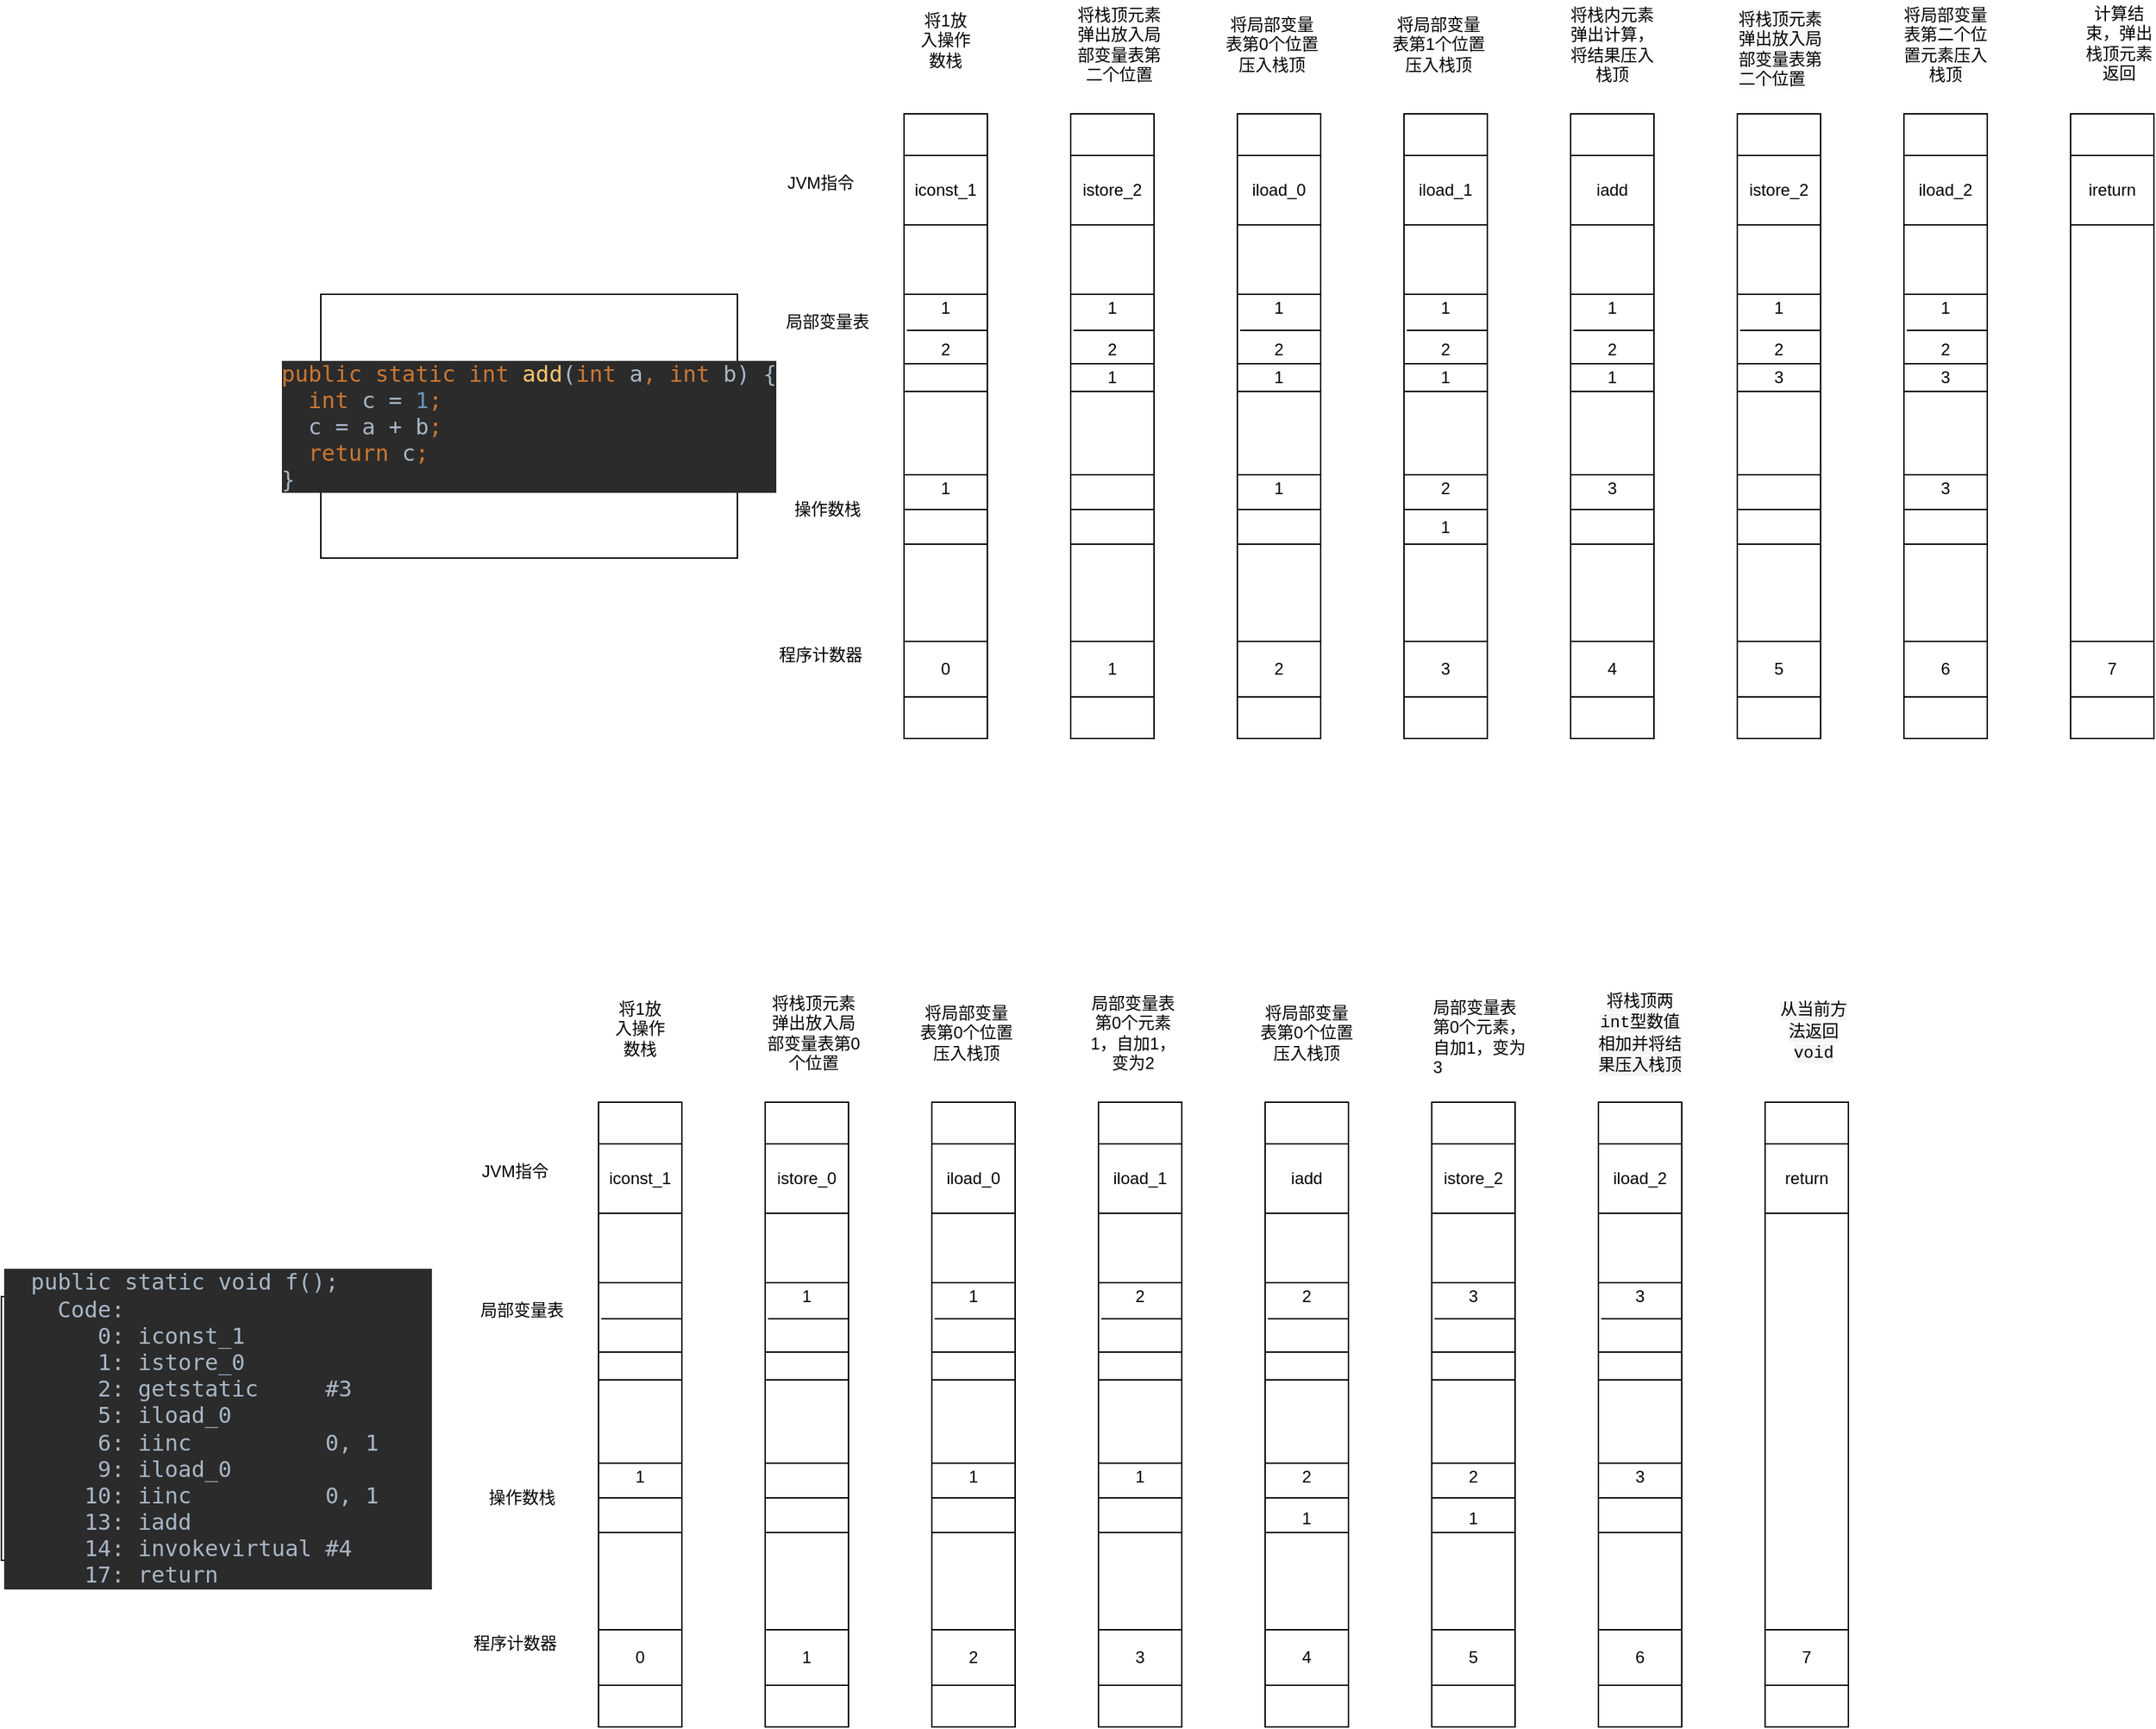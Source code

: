 <mxfile version="14.7.3" type="github">
  <diagram id="mXUCKLriqm6c5LfgHELx" name="Page-1">
    <mxGraphModel dx="2333" dy="1971" grid="1" gridSize="10" guides="1" tooltips="1" connect="1" arrows="1" fold="1" page="1" pageScale="1" pageWidth="827" pageHeight="1169" math="0" shadow="0">
      <root>
        <mxCell id="0" />
        <mxCell id="1" parent="0" />
        <mxCell id="AT-jJHjvUqjgdFzJRjXF-1" value="" style="rounded=0;whiteSpace=wrap;html=1;" parent="1" vertex="1">
          <mxGeometry x="200" y="60" width="60" height="450" as="geometry" />
        </mxCell>
        <mxCell id="AT-jJHjvUqjgdFzJRjXF-9" value="&lt;pre style=&quot;background-color: rgb(43 , 43 , 43) ; font-family: &amp;#34;jetbrains mono&amp;#34; , monospace ; font-size: 12pt&quot;&gt;&lt;span style=&quot;color: rgb(204 , 120 , 50)&quot;&gt;public static int &lt;/span&gt;&lt;span style=&quot;color: rgb(255 , 198 , 109)&quot;&gt;add&lt;/span&gt;&lt;font color=&quot;#a9b7c6&quot;&gt;(&lt;/font&gt;&lt;span style=&quot;color: rgb(204 , 120 , 50)&quot;&gt;int &lt;/span&gt;&lt;font color=&quot;#a9b7c6&quot;&gt;a&lt;/font&gt;&lt;span style=&quot;color: rgb(204 , 120 , 50)&quot;&gt;, int &lt;/span&gt;&lt;font color=&quot;#a9b7c6&quot;&gt;b) {&lt;br&gt;&lt;/font&gt;&lt;div style=&quot;text-align: left&quot;&gt;&lt;span style=&quot;color: rgb(204 , 120 , 50) ; font-size: 12pt ; white-space: normal&quot;&gt;&amp;nbsp; int &lt;/span&gt;&lt;span style=&quot;font-size: 12pt ; white-space: normal&quot;&gt;&lt;font color=&quot;#a9b7c6&quot;&gt;c = &lt;/font&gt;&lt;font color=&quot;#6897bb&quot;&gt;1&lt;/font&gt;&lt;/span&gt;&lt;span style=&quot;color: rgb(204 , 120 , 50) ; font-size: 12pt ; white-space: normal&quot;&gt;;&lt;/span&gt;&lt;/div&gt;&lt;span style=&quot;color: rgb(204 , 120 , 50)&quot;&gt;&lt;div style=&quot;text-align: left&quot;&gt;&lt;span style=&quot;font-size: 12pt ; white-space: normal&quot;&gt;&lt;/span&gt;&lt;span style=&quot;color: rgb(169 , 183 , 198) ; font-size: 12pt ; white-space: normal&quot;&gt;&amp;nbsp; c = a + b&lt;/span&gt;&lt;span style=&quot;font-size: 12pt ; white-space: normal&quot;&gt;;&lt;/span&gt;&lt;/div&gt;&lt;/span&gt;&lt;span style=&quot;color: rgb(204 , 120 , 50)&quot;&gt;&lt;div style=&quot;text-align: left&quot;&gt;&lt;span style=&quot;font-size: 12pt ; white-space: normal ; color: rgb(169 , 183 , 198)&quot;&gt;&lt;span style=&quot;color: #cc7832&quot;&gt;&amp;nbsp; return &lt;/span&gt;c&lt;/span&gt;&lt;font color=&quot;#cc7832&quot; style=&quot;font-size: 12pt ; white-space: normal&quot;&gt;;&lt;/font&gt;&lt;/div&gt;&lt;div style=&quot;text-align: left&quot;&gt;&lt;font color=&quot;#a9b7c6&quot; style=&quot;font-size: 12pt ; white-space: normal&quot;&gt;}&lt;/font&gt;&lt;/div&gt;&lt;/span&gt;&lt;/pre&gt;" style="rounded=0;whiteSpace=wrap;html=1;" parent="1" vertex="1">
          <mxGeometry x="-220" y="190" width="300" height="190" as="geometry" />
        </mxCell>
        <mxCell id="AT-jJHjvUqjgdFzJRjXF-10" value="JVM指令" style="text;html=1;strokeColor=none;fillColor=none;align=center;verticalAlign=middle;whiteSpace=wrap;rounded=0;" parent="1" vertex="1">
          <mxGeometry x="110" y="100" width="60" height="20" as="geometry" />
        </mxCell>
        <mxCell id="AT-jJHjvUqjgdFzJRjXF-11" value="局部变量表" style="text;html=1;strokeColor=none;fillColor=none;align=center;verticalAlign=middle;whiteSpace=wrap;rounded=0;" parent="1" vertex="1">
          <mxGeometry x="110" y="200" width="70" height="20" as="geometry" />
        </mxCell>
        <mxCell id="AT-jJHjvUqjgdFzJRjXF-12" value="操作数栈" style="text;html=1;strokeColor=none;fillColor=none;align=center;verticalAlign=middle;whiteSpace=wrap;rounded=0;" parent="1" vertex="1">
          <mxGeometry x="110" y="335" width="70" height="20" as="geometry" />
        </mxCell>
        <mxCell id="AT-jJHjvUqjgdFzJRjXF-13" value="程序计数器" style="text;html=1;strokeColor=none;fillColor=none;align=center;verticalAlign=middle;whiteSpace=wrap;rounded=0;" parent="1" vertex="1">
          <mxGeometry x="105" y="440" width="70" height="20" as="geometry" />
        </mxCell>
        <mxCell id="AT-jJHjvUqjgdFzJRjXF-15" value="iconst_1" style="rounded=0;whiteSpace=wrap;html=1;" parent="1" vertex="1">
          <mxGeometry x="200" y="90" width="60" height="50" as="geometry" />
        </mxCell>
        <mxCell id="AT-jJHjvUqjgdFzJRjXF-16" value="" style="rounded=0;whiteSpace=wrap;html=1;" parent="1" vertex="1">
          <mxGeometry x="200" y="320" width="60" height="50" as="geometry" />
        </mxCell>
        <mxCell id="AT-jJHjvUqjgdFzJRjXF-17" value="" style="endArrow=none;html=1;exitX=0;exitY=0.5;exitDx=0;exitDy=0;entryX=1;entryY=0.5;entryDx=0;entryDy=0;" parent="1" source="AT-jJHjvUqjgdFzJRjXF-16" target="AT-jJHjvUqjgdFzJRjXF-16" edge="1">
          <mxGeometry width="50" height="50" relative="1" as="geometry">
            <mxPoint x="-30" y="500" as="sourcePoint" />
            <mxPoint x="20" y="450" as="targetPoint" />
          </mxGeometry>
        </mxCell>
        <mxCell id="AT-jJHjvUqjgdFzJRjXF-18" value="0" style="rounded=0;whiteSpace=wrap;html=1;" parent="1" vertex="1">
          <mxGeometry x="200" y="440" width="60" height="40" as="geometry" />
        </mxCell>
        <mxCell id="AT-jJHjvUqjgdFzJRjXF-21" value="" style="rounded=0;whiteSpace=wrap;html=1;" parent="1" vertex="1">
          <mxGeometry x="200" y="190" width="60" height="70" as="geometry" />
        </mxCell>
        <mxCell id="AT-jJHjvUqjgdFzJRjXF-23" value="1" style="text;html=1;strokeColor=none;fillColor=none;align=center;verticalAlign=middle;whiteSpace=wrap;rounded=0;" parent="1" vertex="1">
          <mxGeometry x="210" y="320" width="40" height="20" as="geometry" />
        </mxCell>
        <mxCell id="3ay6UAlux8P0Uh6I4l5S-71" value="" style="endArrow=none;html=1;" parent="1" edge="1">
          <mxGeometry width="50" height="50" relative="1" as="geometry">
            <mxPoint x="260" y="216" as="sourcePoint" />
            <mxPoint x="202" y="216" as="targetPoint" />
          </mxGeometry>
        </mxCell>
        <mxCell id="3ay6UAlux8P0Uh6I4l5S-72" value="" style="endArrow=none;html=1;" parent="1" edge="1">
          <mxGeometry width="50" height="50" relative="1" as="geometry">
            <mxPoint x="260" y="240" as="sourcePoint" />
            <mxPoint x="200" y="240" as="targetPoint" />
          </mxGeometry>
        </mxCell>
        <mxCell id="3ay6UAlux8P0Uh6I4l5S-73" value="1" style="text;html=1;strokeColor=none;fillColor=none;align=center;verticalAlign=middle;whiteSpace=wrap;rounded=0;" parent="1" vertex="1">
          <mxGeometry x="210" y="190" width="40" height="20" as="geometry" />
        </mxCell>
        <mxCell id="3ay6UAlux8P0Uh6I4l5S-74" value="2" style="text;html=1;strokeColor=none;fillColor=none;align=center;verticalAlign=middle;whiteSpace=wrap;rounded=0;" parent="1" vertex="1">
          <mxGeometry x="210" y="220" width="40" height="20" as="geometry" />
        </mxCell>
        <mxCell id="3ay6UAlux8P0Uh6I4l5S-75" value="" style="rounded=0;whiteSpace=wrap;html=1;" parent="1" vertex="1">
          <mxGeometry x="320" y="60" width="60" height="450" as="geometry" />
        </mxCell>
        <mxCell id="3ay6UAlux8P0Uh6I4l5S-76" value="istore_2" style="rounded=0;whiteSpace=wrap;html=1;" parent="1" vertex="1">
          <mxGeometry x="320" y="90" width="60" height="50" as="geometry" />
        </mxCell>
        <mxCell id="3ay6UAlux8P0Uh6I4l5S-77" value="" style="rounded=0;whiteSpace=wrap;html=1;" parent="1" vertex="1">
          <mxGeometry x="320" y="320" width="60" height="50" as="geometry" />
        </mxCell>
        <mxCell id="3ay6UAlux8P0Uh6I4l5S-78" value="" style="endArrow=none;html=1;exitX=0;exitY=0.5;exitDx=0;exitDy=0;entryX=1;entryY=0.5;entryDx=0;entryDy=0;" parent="1" source="3ay6UAlux8P0Uh6I4l5S-77" target="3ay6UAlux8P0Uh6I4l5S-77" edge="1">
          <mxGeometry width="50" height="50" relative="1" as="geometry">
            <mxPoint x="90" y="500" as="sourcePoint" />
            <mxPoint x="140" y="450" as="targetPoint" />
          </mxGeometry>
        </mxCell>
        <mxCell id="3ay6UAlux8P0Uh6I4l5S-79" value="1" style="rounded=0;whiteSpace=wrap;html=1;" parent="1" vertex="1">
          <mxGeometry x="320" y="440" width="60" height="40" as="geometry" />
        </mxCell>
        <mxCell id="3ay6UAlux8P0Uh6I4l5S-80" value="" style="rounded=0;whiteSpace=wrap;html=1;" parent="1" vertex="1">
          <mxGeometry x="320" y="190" width="60" height="70" as="geometry" />
        </mxCell>
        <mxCell id="3ay6UAlux8P0Uh6I4l5S-82" value="" style="endArrow=none;html=1;" parent="1" edge="1">
          <mxGeometry width="50" height="50" relative="1" as="geometry">
            <mxPoint x="380" y="216" as="sourcePoint" />
            <mxPoint x="322" y="216" as="targetPoint" />
          </mxGeometry>
        </mxCell>
        <mxCell id="3ay6UAlux8P0Uh6I4l5S-83" value="" style="endArrow=none;html=1;" parent="1" edge="1">
          <mxGeometry width="50" height="50" relative="1" as="geometry">
            <mxPoint x="380" y="240" as="sourcePoint" />
            <mxPoint x="320" y="240" as="targetPoint" />
          </mxGeometry>
        </mxCell>
        <mxCell id="3ay6UAlux8P0Uh6I4l5S-84" value="1" style="text;html=1;strokeColor=none;fillColor=none;align=center;verticalAlign=middle;whiteSpace=wrap;rounded=0;" parent="1" vertex="1">
          <mxGeometry x="330" y="190" width="40" height="20" as="geometry" />
        </mxCell>
        <mxCell id="3ay6UAlux8P0Uh6I4l5S-85" value="2" style="text;html=1;strokeColor=none;fillColor=none;align=center;verticalAlign=middle;whiteSpace=wrap;rounded=0;" parent="1" vertex="1">
          <mxGeometry x="330" y="220" width="40" height="20" as="geometry" />
        </mxCell>
        <mxCell id="3ay6UAlux8P0Uh6I4l5S-86" value="" style="rounded=0;whiteSpace=wrap;html=1;" parent="1" vertex="1">
          <mxGeometry x="440" y="60" width="60" height="450" as="geometry" />
        </mxCell>
        <mxCell id="3ay6UAlux8P0Uh6I4l5S-87" value="iload_0" style="rounded=0;whiteSpace=wrap;html=1;" parent="1" vertex="1">
          <mxGeometry x="440" y="90" width="60" height="50" as="geometry" />
        </mxCell>
        <mxCell id="3ay6UAlux8P0Uh6I4l5S-88" value="" style="rounded=0;whiteSpace=wrap;html=1;" parent="1" vertex="1">
          <mxGeometry x="440" y="320" width="60" height="50" as="geometry" />
        </mxCell>
        <mxCell id="3ay6UAlux8P0Uh6I4l5S-89" value="" style="endArrow=none;html=1;exitX=0;exitY=0.5;exitDx=0;exitDy=0;entryX=1;entryY=0.5;entryDx=0;entryDy=0;" parent="1" source="3ay6UAlux8P0Uh6I4l5S-88" target="3ay6UAlux8P0Uh6I4l5S-88" edge="1">
          <mxGeometry width="50" height="50" relative="1" as="geometry">
            <mxPoint x="210" y="500" as="sourcePoint" />
            <mxPoint x="260" y="450" as="targetPoint" />
          </mxGeometry>
        </mxCell>
        <mxCell id="3ay6UAlux8P0Uh6I4l5S-90" value="2" style="rounded=0;whiteSpace=wrap;html=1;" parent="1" vertex="1">
          <mxGeometry x="440" y="440" width="60" height="40" as="geometry" />
        </mxCell>
        <mxCell id="3ay6UAlux8P0Uh6I4l5S-91" value="" style="rounded=0;whiteSpace=wrap;html=1;" parent="1" vertex="1">
          <mxGeometry x="440" y="190" width="60" height="70" as="geometry" />
        </mxCell>
        <mxCell id="3ay6UAlux8P0Uh6I4l5S-92" value="1" style="text;html=1;strokeColor=none;fillColor=none;align=center;verticalAlign=middle;whiteSpace=wrap;rounded=0;" parent="1" vertex="1">
          <mxGeometry x="450" y="320" width="40" height="20" as="geometry" />
        </mxCell>
        <mxCell id="3ay6UAlux8P0Uh6I4l5S-93" value="" style="endArrow=none;html=1;" parent="1" edge="1">
          <mxGeometry width="50" height="50" relative="1" as="geometry">
            <mxPoint x="500" y="216" as="sourcePoint" />
            <mxPoint x="442" y="216" as="targetPoint" />
          </mxGeometry>
        </mxCell>
        <mxCell id="3ay6UAlux8P0Uh6I4l5S-94" value="" style="endArrow=none;html=1;" parent="1" edge="1">
          <mxGeometry width="50" height="50" relative="1" as="geometry">
            <mxPoint x="500" y="240" as="sourcePoint" />
            <mxPoint x="440" y="240" as="targetPoint" />
          </mxGeometry>
        </mxCell>
        <mxCell id="3ay6UAlux8P0Uh6I4l5S-96" value="2" style="text;html=1;strokeColor=none;fillColor=none;align=center;verticalAlign=middle;whiteSpace=wrap;rounded=0;" parent="1" vertex="1">
          <mxGeometry x="450" y="220" width="40" height="20" as="geometry" />
        </mxCell>
        <mxCell id="3ay6UAlux8P0Uh6I4l5S-97" value="" style="rounded=0;whiteSpace=wrap;html=1;" parent="1" vertex="1">
          <mxGeometry x="560" y="60" width="60" height="450" as="geometry" />
        </mxCell>
        <mxCell id="3ay6UAlux8P0Uh6I4l5S-98" value="iload_1" style="rounded=0;whiteSpace=wrap;html=1;" parent="1" vertex="1">
          <mxGeometry x="560" y="90" width="60" height="50" as="geometry" />
        </mxCell>
        <mxCell id="3ay6UAlux8P0Uh6I4l5S-99" value="" style="rounded=0;whiteSpace=wrap;html=1;" parent="1" vertex="1">
          <mxGeometry x="560" y="320" width="60" height="50" as="geometry" />
        </mxCell>
        <mxCell id="3ay6UAlux8P0Uh6I4l5S-100" value="" style="endArrow=none;html=1;exitX=0;exitY=0.5;exitDx=0;exitDy=0;entryX=1;entryY=0.5;entryDx=0;entryDy=0;" parent="1" source="3ay6UAlux8P0Uh6I4l5S-99" target="3ay6UAlux8P0Uh6I4l5S-99" edge="1">
          <mxGeometry width="50" height="50" relative="1" as="geometry">
            <mxPoint x="330" y="500" as="sourcePoint" />
            <mxPoint x="380" y="450" as="targetPoint" />
          </mxGeometry>
        </mxCell>
        <mxCell id="3ay6UAlux8P0Uh6I4l5S-101" value="3" style="rounded=0;whiteSpace=wrap;html=1;" parent="1" vertex="1">
          <mxGeometry x="560" y="440" width="60" height="40" as="geometry" />
        </mxCell>
        <mxCell id="3ay6UAlux8P0Uh6I4l5S-102" value="" style="rounded=0;whiteSpace=wrap;html=1;" parent="1" vertex="1">
          <mxGeometry x="560" y="190" width="60" height="70" as="geometry" />
        </mxCell>
        <mxCell id="3ay6UAlux8P0Uh6I4l5S-103" value="2" style="text;html=1;strokeColor=none;fillColor=none;align=center;verticalAlign=middle;whiteSpace=wrap;rounded=0;" parent="1" vertex="1">
          <mxGeometry x="570" y="320" width="40" height="20" as="geometry" />
        </mxCell>
        <mxCell id="3ay6UAlux8P0Uh6I4l5S-104" value="" style="endArrow=none;html=1;" parent="1" edge="1">
          <mxGeometry width="50" height="50" relative="1" as="geometry">
            <mxPoint x="620" y="216" as="sourcePoint" />
            <mxPoint x="562" y="216" as="targetPoint" />
          </mxGeometry>
        </mxCell>
        <mxCell id="3ay6UAlux8P0Uh6I4l5S-105" value="" style="endArrow=none;html=1;" parent="1" edge="1">
          <mxGeometry width="50" height="50" relative="1" as="geometry">
            <mxPoint x="620" y="240" as="sourcePoint" />
            <mxPoint x="560" y="240" as="targetPoint" />
          </mxGeometry>
        </mxCell>
        <mxCell id="3ay6UAlux8P0Uh6I4l5S-106" value="1" style="text;html=1;strokeColor=none;fillColor=none;align=center;verticalAlign=middle;whiteSpace=wrap;rounded=0;" parent="1" vertex="1">
          <mxGeometry x="570" y="190" width="40" height="20" as="geometry" />
        </mxCell>
        <mxCell id="3ay6UAlux8P0Uh6I4l5S-107" value="2" style="text;html=1;strokeColor=none;fillColor=none;align=center;verticalAlign=middle;whiteSpace=wrap;rounded=0;" parent="1" vertex="1">
          <mxGeometry x="570" y="220" width="40" height="20" as="geometry" />
        </mxCell>
        <mxCell id="3ay6UAlux8P0Uh6I4l5S-108" value="" style="rounded=0;whiteSpace=wrap;html=1;" parent="1" vertex="1">
          <mxGeometry x="680" y="60" width="60" height="450" as="geometry" />
        </mxCell>
        <mxCell id="3ay6UAlux8P0Uh6I4l5S-109" value="iadd" style="rounded=0;whiteSpace=wrap;html=1;" parent="1" vertex="1">
          <mxGeometry x="680" y="90" width="60" height="50" as="geometry" />
        </mxCell>
        <mxCell id="3ay6UAlux8P0Uh6I4l5S-110" value="" style="rounded=0;whiteSpace=wrap;html=1;" parent="1" vertex="1">
          <mxGeometry x="680" y="320" width="60" height="50" as="geometry" />
        </mxCell>
        <mxCell id="3ay6UAlux8P0Uh6I4l5S-111" value="" style="endArrow=none;html=1;exitX=0;exitY=0.5;exitDx=0;exitDy=0;entryX=1;entryY=0.5;entryDx=0;entryDy=0;" parent="1" source="3ay6UAlux8P0Uh6I4l5S-110" target="3ay6UAlux8P0Uh6I4l5S-110" edge="1">
          <mxGeometry width="50" height="50" relative="1" as="geometry">
            <mxPoint x="450" y="500" as="sourcePoint" />
            <mxPoint x="500" y="450" as="targetPoint" />
          </mxGeometry>
        </mxCell>
        <mxCell id="3ay6UAlux8P0Uh6I4l5S-112" value="4" style="rounded=0;whiteSpace=wrap;html=1;" parent="1" vertex="1">
          <mxGeometry x="680" y="440" width="60" height="40" as="geometry" />
        </mxCell>
        <mxCell id="3ay6UAlux8P0Uh6I4l5S-113" value="" style="rounded=0;whiteSpace=wrap;html=1;" parent="1" vertex="1">
          <mxGeometry x="680" y="190" width="60" height="70" as="geometry" />
        </mxCell>
        <mxCell id="3ay6UAlux8P0Uh6I4l5S-114" value="3" style="text;html=1;strokeColor=none;fillColor=none;align=center;verticalAlign=middle;whiteSpace=wrap;rounded=0;" parent="1" vertex="1">
          <mxGeometry x="690" y="320" width="40" height="20" as="geometry" />
        </mxCell>
        <mxCell id="3ay6UAlux8P0Uh6I4l5S-115" value="" style="endArrow=none;html=1;" parent="1" edge="1">
          <mxGeometry width="50" height="50" relative="1" as="geometry">
            <mxPoint x="740" y="216" as="sourcePoint" />
            <mxPoint x="682" y="216" as="targetPoint" />
          </mxGeometry>
        </mxCell>
        <mxCell id="3ay6UAlux8P0Uh6I4l5S-116" value="" style="endArrow=none;html=1;" parent="1" edge="1">
          <mxGeometry width="50" height="50" relative="1" as="geometry">
            <mxPoint x="740" y="240" as="sourcePoint" />
            <mxPoint x="680" y="240" as="targetPoint" />
          </mxGeometry>
        </mxCell>
        <mxCell id="3ay6UAlux8P0Uh6I4l5S-117" value="1" style="text;html=1;strokeColor=none;fillColor=none;align=center;verticalAlign=middle;whiteSpace=wrap;rounded=0;" parent="1" vertex="1">
          <mxGeometry x="690" y="190" width="40" height="20" as="geometry" />
        </mxCell>
        <mxCell id="3ay6UAlux8P0Uh6I4l5S-118" value="2" style="text;html=1;strokeColor=none;fillColor=none;align=center;verticalAlign=middle;whiteSpace=wrap;rounded=0;" parent="1" vertex="1">
          <mxGeometry x="690" y="220" width="40" height="20" as="geometry" />
        </mxCell>
        <mxCell id="3ay6UAlux8P0Uh6I4l5S-119" value="" style="rounded=0;whiteSpace=wrap;html=1;" parent="1" vertex="1">
          <mxGeometry x="800" y="60" width="60" height="450" as="geometry" />
        </mxCell>
        <mxCell id="3ay6UAlux8P0Uh6I4l5S-120" value="istore_2" style="rounded=0;whiteSpace=wrap;html=1;" parent="1" vertex="1">
          <mxGeometry x="800" y="90" width="60" height="50" as="geometry" />
        </mxCell>
        <mxCell id="3ay6UAlux8P0Uh6I4l5S-121" value="" style="rounded=0;whiteSpace=wrap;html=1;" parent="1" vertex="1">
          <mxGeometry x="800" y="320" width="60" height="50" as="geometry" />
        </mxCell>
        <mxCell id="3ay6UAlux8P0Uh6I4l5S-122" value="" style="endArrow=none;html=1;exitX=0;exitY=0.5;exitDx=0;exitDy=0;entryX=1;entryY=0.5;entryDx=0;entryDy=0;" parent="1" source="3ay6UAlux8P0Uh6I4l5S-121" target="3ay6UAlux8P0Uh6I4l5S-121" edge="1">
          <mxGeometry width="50" height="50" relative="1" as="geometry">
            <mxPoint x="570" y="500" as="sourcePoint" />
            <mxPoint x="620" y="450" as="targetPoint" />
          </mxGeometry>
        </mxCell>
        <mxCell id="3ay6UAlux8P0Uh6I4l5S-123" value="5" style="rounded=0;whiteSpace=wrap;html=1;" parent="1" vertex="1">
          <mxGeometry x="800" y="440" width="60" height="40" as="geometry" />
        </mxCell>
        <mxCell id="3ay6UAlux8P0Uh6I4l5S-124" value="" style="rounded=0;whiteSpace=wrap;html=1;" parent="1" vertex="1">
          <mxGeometry x="800" y="190" width="60" height="70" as="geometry" />
        </mxCell>
        <mxCell id="3ay6UAlux8P0Uh6I4l5S-125" value="3" style="text;html=1;strokeColor=none;fillColor=none;align=center;verticalAlign=middle;whiteSpace=wrap;rounded=0;" parent="1" vertex="1">
          <mxGeometry x="810" y="240" width="40" height="20" as="geometry" />
        </mxCell>
        <mxCell id="3ay6UAlux8P0Uh6I4l5S-126" value="" style="endArrow=none;html=1;" parent="1" edge="1">
          <mxGeometry width="50" height="50" relative="1" as="geometry">
            <mxPoint x="860" y="216" as="sourcePoint" />
            <mxPoint x="802" y="216" as="targetPoint" />
          </mxGeometry>
        </mxCell>
        <mxCell id="3ay6UAlux8P0Uh6I4l5S-127" value="" style="endArrow=none;html=1;" parent="1" edge="1">
          <mxGeometry width="50" height="50" relative="1" as="geometry">
            <mxPoint x="860" y="240" as="sourcePoint" />
            <mxPoint x="800" y="240" as="targetPoint" />
          </mxGeometry>
        </mxCell>
        <mxCell id="3ay6UAlux8P0Uh6I4l5S-128" value="1" style="text;html=1;strokeColor=none;fillColor=none;align=center;verticalAlign=middle;whiteSpace=wrap;rounded=0;" parent="1" vertex="1">
          <mxGeometry x="810" y="190" width="40" height="20" as="geometry" />
        </mxCell>
        <mxCell id="3ay6UAlux8P0Uh6I4l5S-129" value="2" style="text;html=1;strokeColor=none;fillColor=none;align=center;verticalAlign=middle;whiteSpace=wrap;rounded=0;" parent="1" vertex="1">
          <mxGeometry x="810" y="220" width="40" height="20" as="geometry" />
        </mxCell>
        <mxCell id="3ay6UAlux8P0Uh6I4l5S-130" value="" style="rounded=0;whiteSpace=wrap;html=1;" parent="1" vertex="1">
          <mxGeometry x="920" y="60" width="60" height="450" as="geometry" />
        </mxCell>
        <mxCell id="3ay6UAlux8P0Uh6I4l5S-131" value="iload_2" style="rounded=0;whiteSpace=wrap;html=1;" parent="1" vertex="1">
          <mxGeometry x="920" y="90" width="60" height="50" as="geometry" />
        </mxCell>
        <mxCell id="3ay6UAlux8P0Uh6I4l5S-132" value="" style="rounded=0;whiteSpace=wrap;html=1;" parent="1" vertex="1">
          <mxGeometry x="920" y="320" width="60" height="50" as="geometry" />
        </mxCell>
        <mxCell id="3ay6UAlux8P0Uh6I4l5S-133" value="" style="endArrow=none;html=1;exitX=0;exitY=0.5;exitDx=0;exitDy=0;entryX=1;entryY=0.5;entryDx=0;entryDy=0;" parent="1" source="3ay6UAlux8P0Uh6I4l5S-132" target="3ay6UAlux8P0Uh6I4l5S-132" edge="1">
          <mxGeometry width="50" height="50" relative="1" as="geometry">
            <mxPoint x="690" y="500" as="sourcePoint" />
            <mxPoint x="740" y="450" as="targetPoint" />
          </mxGeometry>
        </mxCell>
        <mxCell id="3ay6UAlux8P0Uh6I4l5S-134" value="6" style="rounded=0;whiteSpace=wrap;html=1;" parent="1" vertex="1">
          <mxGeometry x="920" y="440" width="60" height="40" as="geometry" />
        </mxCell>
        <mxCell id="3ay6UAlux8P0Uh6I4l5S-135" value="" style="rounded=0;whiteSpace=wrap;html=1;" parent="1" vertex="1">
          <mxGeometry x="920" y="190" width="60" height="70" as="geometry" />
        </mxCell>
        <mxCell id="3ay6UAlux8P0Uh6I4l5S-136" value="3" style="text;html=1;strokeColor=none;fillColor=none;align=center;verticalAlign=middle;whiteSpace=wrap;rounded=0;" parent="1" vertex="1">
          <mxGeometry x="930" y="320" width="40" height="20" as="geometry" />
        </mxCell>
        <mxCell id="3ay6UAlux8P0Uh6I4l5S-137" value="" style="endArrow=none;html=1;" parent="1" edge="1">
          <mxGeometry width="50" height="50" relative="1" as="geometry">
            <mxPoint x="980" y="216" as="sourcePoint" />
            <mxPoint x="922" y="216" as="targetPoint" />
          </mxGeometry>
        </mxCell>
        <mxCell id="3ay6UAlux8P0Uh6I4l5S-138" value="" style="endArrow=none;html=1;" parent="1" edge="1">
          <mxGeometry width="50" height="50" relative="1" as="geometry">
            <mxPoint x="980" y="240" as="sourcePoint" />
            <mxPoint x="920" y="240" as="targetPoint" />
          </mxGeometry>
        </mxCell>
        <mxCell id="3ay6UAlux8P0Uh6I4l5S-139" value="1" style="text;html=1;strokeColor=none;fillColor=none;align=center;verticalAlign=middle;whiteSpace=wrap;rounded=0;" parent="1" vertex="1">
          <mxGeometry x="930" y="190" width="40" height="20" as="geometry" />
        </mxCell>
        <mxCell id="3ay6UAlux8P0Uh6I4l5S-140" value="2" style="text;html=1;strokeColor=none;fillColor=none;align=center;verticalAlign=middle;whiteSpace=wrap;rounded=0;" parent="1" vertex="1">
          <mxGeometry x="930" y="220" width="40" height="20" as="geometry" />
        </mxCell>
        <mxCell id="3ay6UAlux8P0Uh6I4l5S-141" value="" style="rounded=0;whiteSpace=wrap;html=1;" parent="1" vertex="1">
          <mxGeometry x="1040" y="60" width="60" height="450" as="geometry" />
        </mxCell>
        <mxCell id="3ay6UAlux8P0Uh6I4l5S-142" value="ireturn" style="rounded=0;whiteSpace=wrap;html=1;" parent="1" vertex="1">
          <mxGeometry x="1040" y="90" width="60" height="50" as="geometry" />
        </mxCell>
        <mxCell id="3ay6UAlux8P0Uh6I4l5S-145" value="7" style="rounded=0;whiteSpace=wrap;html=1;" parent="1" vertex="1">
          <mxGeometry x="1040" y="440" width="60" height="40" as="geometry" />
        </mxCell>
        <mxCell id="3ay6UAlux8P0Uh6I4l5S-152" value="1" style="text;html=1;strokeColor=none;fillColor=none;align=center;verticalAlign=middle;whiteSpace=wrap;rounded=0;" parent="1" vertex="1">
          <mxGeometry x="330" y="240" width="40" height="20" as="geometry" />
        </mxCell>
        <mxCell id="3ay6UAlux8P0Uh6I4l5S-153" value="1" style="text;html=1;strokeColor=none;fillColor=none;align=center;verticalAlign=middle;whiteSpace=wrap;rounded=0;" parent="1" vertex="1">
          <mxGeometry x="450" y="240" width="40" height="20" as="geometry" />
        </mxCell>
        <mxCell id="3ay6UAlux8P0Uh6I4l5S-154" value="1" style="text;html=1;strokeColor=none;fillColor=none;align=center;verticalAlign=middle;whiteSpace=wrap;rounded=0;" parent="1" vertex="1">
          <mxGeometry x="450" y="190" width="40" height="20" as="geometry" />
        </mxCell>
        <mxCell id="3ay6UAlux8P0Uh6I4l5S-155" value="1" style="text;html=1;strokeColor=none;fillColor=none;align=center;verticalAlign=middle;whiteSpace=wrap;rounded=0;" parent="1" vertex="1">
          <mxGeometry x="570" y="348" width="40" height="20" as="geometry" />
        </mxCell>
        <mxCell id="3ay6UAlux8P0Uh6I4l5S-156" value="1" style="text;html=1;strokeColor=none;fillColor=none;align=center;verticalAlign=middle;whiteSpace=wrap;rounded=0;" parent="1" vertex="1">
          <mxGeometry x="570" y="240" width="40" height="20" as="geometry" />
        </mxCell>
        <mxCell id="3ay6UAlux8P0Uh6I4l5S-157" value="1" style="text;html=1;strokeColor=none;fillColor=none;align=center;verticalAlign=middle;whiteSpace=wrap;rounded=0;" parent="1" vertex="1">
          <mxGeometry x="690" y="240" width="40" height="20" as="geometry" />
        </mxCell>
        <mxCell id="3ay6UAlux8P0Uh6I4l5S-158" value="3" style="text;html=1;strokeColor=none;fillColor=none;align=center;verticalAlign=middle;whiteSpace=wrap;rounded=0;" parent="1" vertex="1">
          <mxGeometry x="930" y="240" width="40" height="20" as="geometry" />
        </mxCell>
        <mxCell id="3ay6UAlux8P0Uh6I4l5S-159" value="将1放入操作数栈" style="text;html=1;strokeColor=none;fillColor=none;align=center;verticalAlign=middle;whiteSpace=wrap;rounded=0;" parent="1" vertex="1">
          <mxGeometry x="210" y="-3" width="40" height="20" as="geometry" />
        </mxCell>
        <mxCell id="3ay6UAlux8P0Uh6I4l5S-160" value="将栈顶元素弹出放入局部变量表第二个位置" style="text;html=1;strokeColor=none;fillColor=none;align=center;verticalAlign=middle;whiteSpace=wrap;rounded=0;" parent="1" vertex="1">
          <mxGeometry x="320" width="70" height="20" as="geometry" />
        </mxCell>
        <mxCell id="3ay6UAlux8P0Uh6I4l5S-162" value="将局部变量表第0个位置压入栈顶" style="text;html=1;strokeColor=none;fillColor=none;align=center;verticalAlign=middle;whiteSpace=wrap;rounded=0;" parent="1" vertex="1">
          <mxGeometry x="430" width="70" height="20" as="geometry" />
        </mxCell>
        <mxCell id="3ay6UAlux8P0Uh6I4l5S-163" value="将局部变量表第1个位置压入栈顶" style="text;html=1;strokeColor=none;fillColor=none;align=center;verticalAlign=middle;whiteSpace=wrap;rounded=0;" parent="1" vertex="1">
          <mxGeometry x="550" width="70" height="20" as="geometry" />
        </mxCell>
        <mxCell id="3ay6UAlux8P0Uh6I4l5S-164" value="将栈内元素弹出计算，将结果压入栈顶" style="text;html=1;strokeColor=none;fillColor=none;align=center;verticalAlign=middle;whiteSpace=wrap;rounded=0;" parent="1" vertex="1">
          <mxGeometry x="675" width="70" height="20" as="geometry" />
        </mxCell>
        <mxCell id="3ay6UAlux8P0Uh6I4l5S-165" value="&lt;span style=&quot;color: rgb(0 , 0 , 0) ; font-family: &amp;#34;helvetica&amp;#34; ; font-size: 12px ; font-style: normal ; font-weight: 400 ; letter-spacing: normal ; text-align: center ; text-indent: 0px ; text-transform: none ; word-spacing: 0px ; background-color: rgb(248 , 249 , 250) ; display: inline ; float: none&quot;&gt;将栈顶元素弹出放入局部变量表第二个位置&lt;/span&gt;" style="text;whiteSpace=wrap;html=1;" parent="1" vertex="1">
          <mxGeometry x="799" y="-22" width="70" height="30" as="geometry" />
        </mxCell>
        <mxCell id="3ay6UAlux8P0Uh6I4l5S-166" value="将局部变量表第二个位置元素压入栈顶" style="text;html=1;strokeColor=none;fillColor=none;align=center;verticalAlign=middle;whiteSpace=wrap;rounded=0;" parent="1" vertex="1">
          <mxGeometry x="915" width="70" height="20" as="geometry" />
        </mxCell>
        <mxCell id="3ay6UAlux8P0Uh6I4l5S-168" value="计算结束，弹出栈顶元素返回" style="text;html=1;strokeColor=none;fillColor=none;align=center;verticalAlign=middle;whiteSpace=wrap;rounded=0;" parent="1" vertex="1">
          <mxGeometry x="1050" y="-3" width="50" height="23" as="geometry" />
        </mxCell>
        <mxCell id="HpZij8EXH9R002bbaFTQ-101" value="" style="rounded=0;whiteSpace=wrap;html=1;" vertex="1" parent="1">
          <mxGeometry x="-20" y="772" width="60" height="450" as="geometry" />
        </mxCell>
        <mxCell id="HpZij8EXH9R002bbaFTQ-102" value="&lt;pre style=&quot;background-color: rgb(43 , 43 , 43)&quot;&gt;&lt;pre&gt;&lt;font color=&quot;#a9b7c6&quot; face=&quot;jetbrains mono, monospace&quot;&gt;&lt;span style=&quot;font-size: 16px&quot;&gt;  public static void f();&lt;br&gt;    Code:&lt;br&gt;       0: iconst_1&lt;br&gt;       1: istore_0&lt;br&gt;       2: getstatic     #3      &lt;br&gt;       5: iload_0&lt;br&gt;       6: iinc          0, 1&lt;br&gt;       9: iload_0&lt;br&gt;      10: iinc          0, 1&lt;br&gt;      13: iadd&lt;br&gt;      14: invokevirtual #4 &lt;br&gt;      17: return&lt;/span&gt;&lt;span style=&quot;font-size: 12pt&quot;&gt;&lt;br&gt;&lt;/span&gt;&lt;/font&gt;&lt;/pre&gt;&lt;/pre&gt;" style="rounded=0;whiteSpace=wrap;html=1;align=left;" vertex="1" parent="1">
          <mxGeometry x="-450" y="912" width="300" height="190" as="geometry" />
        </mxCell>
        <mxCell id="HpZij8EXH9R002bbaFTQ-103" value="JVM指令" style="text;html=1;strokeColor=none;fillColor=none;align=center;verticalAlign=middle;whiteSpace=wrap;rounded=0;" vertex="1" parent="1">
          <mxGeometry x="-110" y="812" width="60" height="20" as="geometry" />
        </mxCell>
        <mxCell id="HpZij8EXH9R002bbaFTQ-104" value="局部变量表" style="text;html=1;strokeColor=none;fillColor=none;align=center;verticalAlign=middle;whiteSpace=wrap;rounded=0;" vertex="1" parent="1">
          <mxGeometry x="-110" y="912" width="70" height="20" as="geometry" />
        </mxCell>
        <mxCell id="HpZij8EXH9R002bbaFTQ-105" value="操作数栈" style="text;html=1;strokeColor=none;fillColor=none;align=center;verticalAlign=middle;whiteSpace=wrap;rounded=0;" vertex="1" parent="1">
          <mxGeometry x="-110" y="1047" width="70" height="20" as="geometry" />
        </mxCell>
        <mxCell id="HpZij8EXH9R002bbaFTQ-106" value="程序计数器" style="text;html=1;strokeColor=none;fillColor=none;align=center;verticalAlign=middle;whiteSpace=wrap;rounded=0;" vertex="1" parent="1">
          <mxGeometry x="-115" y="1152" width="70" height="20" as="geometry" />
        </mxCell>
        <mxCell id="HpZij8EXH9R002bbaFTQ-107" value="iconst_1" style="rounded=0;whiteSpace=wrap;html=1;" vertex="1" parent="1">
          <mxGeometry x="-20" y="802" width="60" height="50" as="geometry" />
        </mxCell>
        <mxCell id="HpZij8EXH9R002bbaFTQ-108" value="" style="rounded=0;whiteSpace=wrap;html=1;" vertex="1" parent="1">
          <mxGeometry x="-20" y="1032" width="60" height="50" as="geometry" />
        </mxCell>
        <mxCell id="HpZij8EXH9R002bbaFTQ-109" value="" style="endArrow=none;html=1;exitX=0;exitY=0.5;exitDx=0;exitDy=0;entryX=1;entryY=0.5;entryDx=0;entryDy=0;" edge="1" parent="1" source="HpZij8EXH9R002bbaFTQ-108" target="HpZij8EXH9R002bbaFTQ-108">
          <mxGeometry width="50" height="50" relative="1" as="geometry">
            <mxPoint x="-250" y="1212" as="sourcePoint" />
            <mxPoint x="-200" y="1162" as="targetPoint" />
          </mxGeometry>
        </mxCell>
        <mxCell id="HpZij8EXH9R002bbaFTQ-110" value="0" style="rounded=0;whiteSpace=wrap;html=1;" vertex="1" parent="1">
          <mxGeometry x="-20" y="1152" width="60" height="40" as="geometry" />
        </mxCell>
        <mxCell id="HpZij8EXH9R002bbaFTQ-111" value="" style="rounded=0;whiteSpace=wrap;html=1;" vertex="1" parent="1">
          <mxGeometry x="-20" y="902" width="60" height="70" as="geometry" />
        </mxCell>
        <mxCell id="HpZij8EXH9R002bbaFTQ-112" value="1" style="text;html=1;strokeColor=none;fillColor=none;align=center;verticalAlign=middle;whiteSpace=wrap;rounded=0;" vertex="1" parent="1">
          <mxGeometry x="-10" y="1032" width="40" height="20" as="geometry" />
        </mxCell>
        <mxCell id="HpZij8EXH9R002bbaFTQ-113" value="" style="endArrow=none;html=1;" edge="1" parent="1">
          <mxGeometry width="50" height="50" relative="1" as="geometry">
            <mxPoint x="40" y="928" as="sourcePoint" />
            <mxPoint x="-18" y="928" as="targetPoint" />
          </mxGeometry>
        </mxCell>
        <mxCell id="HpZij8EXH9R002bbaFTQ-114" value="" style="endArrow=none;html=1;" edge="1" parent="1">
          <mxGeometry width="50" height="50" relative="1" as="geometry">
            <mxPoint x="40" y="952" as="sourcePoint" />
            <mxPoint x="-20" y="952" as="targetPoint" />
          </mxGeometry>
        </mxCell>
        <mxCell id="HpZij8EXH9R002bbaFTQ-117" value="" style="rounded=0;whiteSpace=wrap;html=1;" vertex="1" parent="1">
          <mxGeometry x="100" y="772" width="60" height="450" as="geometry" />
        </mxCell>
        <mxCell id="HpZij8EXH9R002bbaFTQ-118" value="istore_0" style="rounded=0;whiteSpace=wrap;html=1;" vertex="1" parent="1">
          <mxGeometry x="100" y="802" width="60" height="50" as="geometry" />
        </mxCell>
        <mxCell id="HpZij8EXH9R002bbaFTQ-119" value="" style="rounded=0;whiteSpace=wrap;html=1;" vertex="1" parent="1">
          <mxGeometry x="100" y="1032" width="60" height="50" as="geometry" />
        </mxCell>
        <mxCell id="HpZij8EXH9R002bbaFTQ-120" value="" style="endArrow=none;html=1;exitX=0;exitY=0.5;exitDx=0;exitDy=0;entryX=1;entryY=0.5;entryDx=0;entryDy=0;" edge="1" parent="1" source="HpZij8EXH9R002bbaFTQ-119" target="HpZij8EXH9R002bbaFTQ-119">
          <mxGeometry width="50" height="50" relative="1" as="geometry">
            <mxPoint x="-130" y="1212" as="sourcePoint" />
            <mxPoint x="-80" y="1162" as="targetPoint" />
          </mxGeometry>
        </mxCell>
        <mxCell id="HpZij8EXH9R002bbaFTQ-121" value="1" style="rounded=0;whiteSpace=wrap;html=1;" vertex="1" parent="1">
          <mxGeometry x="100" y="1152" width="60" height="40" as="geometry" />
        </mxCell>
        <mxCell id="HpZij8EXH9R002bbaFTQ-122" value="" style="rounded=0;whiteSpace=wrap;html=1;" vertex="1" parent="1">
          <mxGeometry x="100" y="902" width="60" height="70" as="geometry" />
        </mxCell>
        <mxCell id="HpZij8EXH9R002bbaFTQ-123" value="" style="endArrow=none;html=1;" edge="1" parent="1">
          <mxGeometry width="50" height="50" relative="1" as="geometry">
            <mxPoint x="160" y="928" as="sourcePoint" />
            <mxPoint x="102" y="928" as="targetPoint" />
          </mxGeometry>
        </mxCell>
        <mxCell id="HpZij8EXH9R002bbaFTQ-124" value="" style="endArrow=none;html=1;" edge="1" parent="1">
          <mxGeometry width="50" height="50" relative="1" as="geometry">
            <mxPoint x="160" y="952" as="sourcePoint" />
            <mxPoint x="100" y="952" as="targetPoint" />
          </mxGeometry>
        </mxCell>
        <mxCell id="HpZij8EXH9R002bbaFTQ-125" value="1" style="text;html=1;strokeColor=none;fillColor=none;align=center;verticalAlign=middle;whiteSpace=wrap;rounded=0;" vertex="1" parent="1">
          <mxGeometry x="110" y="902" width="40" height="20" as="geometry" />
        </mxCell>
        <mxCell id="HpZij8EXH9R002bbaFTQ-127" value="" style="rounded=0;whiteSpace=wrap;html=1;" vertex="1" parent="1">
          <mxGeometry x="220" y="772" width="60" height="450" as="geometry" />
        </mxCell>
        <mxCell id="HpZij8EXH9R002bbaFTQ-128" value="iload_0" style="rounded=0;whiteSpace=wrap;html=1;" vertex="1" parent="1">
          <mxGeometry x="220" y="802" width="60" height="50" as="geometry" />
        </mxCell>
        <mxCell id="HpZij8EXH9R002bbaFTQ-129" value="" style="rounded=0;whiteSpace=wrap;html=1;" vertex="1" parent="1">
          <mxGeometry x="220" y="1032" width="60" height="50" as="geometry" />
        </mxCell>
        <mxCell id="HpZij8EXH9R002bbaFTQ-130" value="" style="endArrow=none;html=1;exitX=0;exitY=0.5;exitDx=0;exitDy=0;entryX=1;entryY=0.5;entryDx=0;entryDy=0;" edge="1" parent="1" source="HpZij8EXH9R002bbaFTQ-129" target="HpZij8EXH9R002bbaFTQ-129">
          <mxGeometry width="50" height="50" relative="1" as="geometry">
            <mxPoint x="-10" y="1212" as="sourcePoint" />
            <mxPoint x="40" y="1162" as="targetPoint" />
          </mxGeometry>
        </mxCell>
        <mxCell id="HpZij8EXH9R002bbaFTQ-131" value="2" style="rounded=0;whiteSpace=wrap;html=1;" vertex="1" parent="1">
          <mxGeometry x="220" y="1152" width="60" height="40" as="geometry" />
        </mxCell>
        <mxCell id="HpZij8EXH9R002bbaFTQ-132" value="" style="rounded=0;whiteSpace=wrap;html=1;" vertex="1" parent="1">
          <mxGeometry x="220" y="902" width="60" height="70" as="geometry" />
        </mxCell>
        <mxCell id="HpZij8EXH9R002bbaFTQ-133" value="1" style="text;html=1;strokeColor=none;fillColor=none;align=center;verticalAlign=middle;whiteSpace=wrap;rounded=0;" vertex="1" parent="1">
          <mxGeometry x="230" y="1032" width="40" height="20" as="geometry" />
        </mxCell>
        <mxCell id="HpZij8EXH9R002bbaFTQ-134" value="" style="endArrow=none;html=1;" edge="1" parent="1">
          <mxGeometry width="50" height="50" relative="1" as="geometry">
            <mxPoint x="280" y="928" as="sourcePoint" />
            <mxPoint x="222" y="928" as="targetPoint" />
          </mxGeometry>
        </mxCell>
        <mxCell id="HpZij8EXH9R002bbaFTQ-135" value="" style="endArrow=none;html=1;" edge="1" parent="1">
          <mxGeometry width="50" height="50" relative="1" as="geometry">
            <mxPoint x="280" y="952" as="sourcePoint" />
            <mxPoint x="220" y="952" as="targetPoint" />
          </mxGeometry>
        </mxCell>
        <mxCell id="HpZij8EXH9R002bbaFTQ-137" value="" style="rounded=0;whiteSpace=wrap;html=1;" vertex="1" parent="1">
          <mxGeometry x="340" y="772" width="60" height="450" as="geometry" />
        </mxCell>
        <mxCell id="HpZij8EXH9R002bbaFTQ-138" value="iload_1" style="rounded=0;whiteSpace=wrap;html=1;" vertex="1" parent="1">
          <mxGeometry x="340" y="802" width="60" height="50" as="geometry" />
        </mxCell>
        <mxCell id="HpZij8EXH9R002bbaFTQ-139" value="" style="rounded=0;whiteSpace=wrap;html=1;" vertex="1" parent="1">
          <mxGeometry x="340" y="1032" width="60" height="50" as="geometry" />
        </mxCell>
        <mxCell id="HpZij8EXH9R002bbaFTQ-140" value="" style="endArrow=none;html=1;exitX=0;exitY=0.5;exitDx=0;exitDy=0;entryX=1;entryY=0.5;entryDx=0;entryDy=0;" edge="1" parent="1" source="HpZij8EXH9R002bbaFTQ-139" target="HpZij8EXH9R002bbaFTQ-139">
          <mxGeometry width="50" height="50" relative="1" as="geometry">
            <mxPoint x="110" y="1212" as="sourcePoint" />
            <mxPoint x="160" y="1162" as="targetPoint" />
          </mxGeometry>
        </mxCell>
        <mxCell id="HpZij8EXH9R002bbaFTQ-141" value="3" style="rounded=0;whiteSpace=wrap;html=1;" vertex="1" parent="1">
          <mxGeometry x="340" y="1152" width="60" height="40" as="geometry" />
        </mxCell>
        <mxCell id="HpZij8EXH9R002bbaFTQ-142" value="" style="rounded=0;whiteSpace=wrap;html=1;" vertex="1" parent="1">
          <mxGeometry x="340" y="902" width="60" height="70" as="geometry" />
        </mxCell>
        <mxCell id="HpZij8EXH9R002bbaFTQ-143" value="1" style="text;html=1;strokeColor=none;fillColor=none;align=center;verticalAlign=middle;whiteSpace=wrap;rounded=0;" vertex="1" parent="1">
          <mxGeometry x="350" y="1032" width="40" height="20" as="geometry" />
        </mxCell>
        <mxCell id="HpZij8EXH9R002bbaFTQ-144" value="" style="endArrow=none;html=1;" edge="1" parent="1">
          <mxGeometry width="50" height="50" relative="1" as="geometry">
            <mxPoint x="400" y="928" as="sourcePoint" />
            <mxPoint x="342" y="928" as="targetPoint" />
          </mxGeometry>
        </mxCell>
        <mxCell id="HpZij8EXH9R002bbaFTQ-145" value="" style="endArrow=none;html=1;" edge="1" parent="1">
          <mxGeometry width="50" height="50" relative="1" as="geometry">
            <mxPoint x="400" y="952" as="sourcePoint" />
            <mxPoint x="340" y="952" as="targetPoint" />
          </mxGeometry>
        </mxCell>
        <mxCell id="HpZij8EXH9R002bbaFTQ-146" value="2" style="text;html=1;strokeColor=none;fillColor=none;align=center;verticalAlign=middle;whiteSpace=wrap;rounded=0;" vertex="1" parent="1">
          <mxGeometry x="350" y="902" width="40" height="20" as="geometry" />
        </mxCell>
        <mxCell id="HpZij8EXH9R002bbaFTQ-148" value="" style="rounded=0;whiteSpace=wrap;html=1;" vertex="1" parent="1">
          <mxGeometry x="460" y="772" width="60" height="450" as="geometry" />
        </mxCell>
        <mxCell id="HpZij8EXH9R002bbaFTQ-149" value="iadd" style="rounded=0;whiteSpace=wrap;html=1;" vertex="1" parent="1">
          <mxGeometry x="460" y="802" width="60" height="50" as="geometry" />
        </mxCell>
        <mxCell id="HpZij8EXH9R002bbaFTQ-150" value="" style="rounded=0;whiteSpace=wrap;html=1;" vertex="1" parent="1">
          <mxGeometry x="460" y="1032" width="60" height="50" as="geometry" />
        </mxCell>
        <mxCell id="HpZij8EXH9R002bbaFTQ-151" value="" style="endArrow=none;html=1;exitX=0;exitY=0.5;exitDx=0;exitDy=0;entryX=1;entryY=0.5;entryDx=0;entryDy=0;" edge="1" parent="1" source="HpZij8EXH9R002bbaFTQ-150" target="HpZij8EXH9R002bbaFTQ-150">
          <mxGeometry width="50" height="50" relative="1" as="geometry">
            <mxPoint x="230" y="1212" as="sourcePoint" />
            <mxPoint x="280" y="1162" as="targetPoint" />
          </mxGeometry>
        </mxCell>
        <mxCell id="HpZij8EXH9R002bbaFTQ-152" value="4" style="rounded=0;whiteSpace=wrap;html=1;" vertex="1" parent="1">
          <mxGeometry x="460" y="1152" width="60" height="40" as="geometry" />
        </mxCell>
        <mxCell id="HpZij8EXH9R002bbaFTQ-153" value="" style="rounded=0;whiteSpace=wrap;html=1;" vertex="1" parent="1">
          <mxGeometry x="460" y="902" width="60" height="70" as="geometry" />
        </mxCell>
        <mxCell id="HpZij8EXH9R002bbaFTQ-154" value="2" style="text;html=1;strokeColor=none;fillColor=none;align=center;verticalAlign=middle;whiteSpace=wrap;rounded=0;" vertex="1" parent="1">
          <mxGeometry x="470" y="1032" width="40" height="20" as="geometry" />
        </mxCell>
        <mxCell id="HpZij8EXH9R002bbaFTQ-155" value="" style="endArrow=none;html=1;" edge="1" parent="1">
          <mxGeometry width="50" height="50" relative="1" as="geometry">
            <mxPoint x="520" y="928" as="sourcePoint" />
            <mxPoint x="462" y="928" as="targetPoint" />
          </mxGeometry>
        </mxCell>
        <mxCell id="HpZij8EXH9R002bbaFTQ-156" value="" style="endArrow=none;html=1;" edge="1" parent="1">
          <mxGeometry width="50" height="50" relative="1" as="geometry">
            <mxPoint x="520" y="952" as="sourcePoint" />
            <mxPoint x="460" y="952" as="targetPoint" />
          </mxGeometry>
        </mxCell>
        <mxCell id="HpZij8EXH9R002bbaFTQ-157" value="2" style="text;html=1;strokeColor=none;fillColor=none;align=center;verticalAlign=middle;whiteSpace=wrap;rounded=0;" vertex="1" parent="1">
          <mxGeometry x="470" y="902" width="40" height="20" as="geometry" />
        </mxCell>
        <mxCell id="HpZij8EXH9R002bbaFTQ-159" value="" style="rounded=0;whiteSpace=wrap;html=1;" vertex="1" parent="1">
          <mxGeometry x="580" y="772" width="60" height="450" as="geometry" />
        </mxCell>
        <mxCell id="HpZij8EXH9R002bbaFTQ-160" value="istore_2" style="rounded=0;whiteSpace=wrap;html=1;" vertex="1" parent="1">
          <mxGeometry x="580" y="802" width="60" height="50" as="geometry" />
        </mxCell>
        <mxCell id="HpZij8EXH9R002bbaFTQ-161" value="" style="rounded=0;whiteSpace=wrap;html=1;" vertex="1" parent="1">
          <mxGeometry x="580" y="1032" width="60" height="50" as="geometry" />
        </mxCell>
        <mxCell id="HpZij8EXH9R002bbaFTQ-162" value="" style="endArrow=none;html=1;exitX=0;exitY=0.5;exitDx=0;exitDy=0;entryX=1;entryY=0.5;entryDx=0;entryDy=0;" edge="1" parent="1" source="HpZij8EXH9R002bbaFTQ-161" target="HpZij8EXH9R002bbaFTQ-161">
          <mxGeometry width="50" height="50" relative="1" as="geometry">
            <mxPoint x="350" y="1212" as="sourcePoint" />
            <mxPoint x="400" y="1162" as="targetPoint" />
          </mxGeometry>
        </mxCell>
        <mxCell id="HpZij8EXH9R002bbaFTQ-163" value="5" style="rounded=0;whiteSpace=wrap;html=1;" vertex="1" parent="1">
          <mxGeometry x="580" y="1152" width="60" height="40" as="geometry" />
        </mxCell>
        <mxCell id="HpZij8EXH9R002bbaFTQ-164" value="" style="rounded=0;whiteSpace=wrap;html=1;" vertex="1" parent="1">
          <mxGeometry x="580" y="902" width="60" height="70" as="geometry" />
        </mxCell>
        <mxCell id="HpZij8EXH9R002bbaFTQ-166" value="" style="endArrow=none;html=1;" edge="1" parent="1">
          <mxGeometry width="50" height="50" relative="1" as="geometry">
            <mxPoint x="640" y="928" as="sourcePoint" />
            <mxPoint x="582" y="928" as="targetPoint" />
          </mxGeometry>
        </mxCell>
        <mxCell id="HpZij8EXH9R002bbaFTQ-167" value="" style="endArrow=none;html=1;" edge="1" parent="1">
          <mxGeometry width="50" height="50" relative="1" as="geometry">
            <mxPoint x="640" y="952" as="sourcePoint" />
            <mxPoint x="580" y="952" as="targetPoint" />
          </mxGeometry>
        </mxCell>
        <mxCell id="HpZij8EXH9R002bbaFTQ-168" value="3" style="text;html=1;strokeColor=none;fillColor=none;align=center;verticalAlign=middle;whiteSpace=wrap;rounded=0;" vertex="1" parent="1">
          <mxGeometry x="590" y="902" width="40" height="20" as="geometry" />
        </mxCell>
        <mxCell id="HpZij8EXH9R002bbaFTQ-170" value="" style="rounded=0;whiteSpace=wrap;html=1;" vertex="1" parent="1">
          <mxGeometry x="700" y="772" width="60" height="450" as="geometry" />
        </mxCell>
        <mxCell id="HpZij8EXH9R002bbaFTQ-171" value="iload_2" style="rounded=0;whiteSpace=wrap;html=1;" vertex="1" parent="1">
          <mxGeometry x="700" y="802" width="60" height="50" as="geometry" />
        </mxCell>
        <mxCell id="HpZij8EXH9R002bbaFTQ-172" value="" style="rounded=0;whiteSpace=wrap;html=1;" vertex="1" parent="1">
          <mxGeometry x="700" y="1032" width="60" height="50" as="geometry" />
        </mxCell>
        <mxCell id="HpZij8EXH9R002bbaFTQ-173" value="" style="endArrow=none;html=1;exitX=0;exitY=0.5;exitDx=0;exitDy=0;entryX=1;entryY=0.5;entryDx=0;entryDy=0;" edge="1" parent="1" source="HpZij8EXH9R002bbaFTQ-172" target="HpZij8EXH9R002bbaFTQ-172">
          <mxGeometry width="50" height="50" relative="1" as="geometry">
            <mxPoint x="470" y="1212" as="sourcePoint" />
            <mxPoint x="520" y="1162" as="targetPoint" />
          </mxGeometry>
        </mxCell>
        <mxCell id="HpZij8EXH9R002bbaFTQ-174" value="6" style="rounded=0;whiteSpace=wrap;html=1;" vertex="1" parent="1">
          <mxGeometry x="700" y="1152" width="60" height="40" as="geometry" />
        </mxCell>
        <mxCell id="HpZij8EXH9R002bbaFTQ-175" value="" style="rounded=0;whiteSpace=wrap;html=1;" vertex="1" parent="1">
          <mxGeometry x="700" y="902" width="60" height="70" as="geometry" />
        </mxCell>
        <mxCell id="HpZij8EXH9R002bbaFTQ-176" value="3" style="text;html=1;strokeColor=none;fillColor=none;align=center;verticalAlign=middle;whiteSpace=wrap;rounded=0;" vertex="1" parent="1">
          <mxGeometry x="710" y="1032" width="40" height="20" as="geometry" />
        </mxCell>
        <mxCell id="HpZij8EXH9R002bbaFTQ-177" value="" style="endArrow=none;html=1;" edge="1" parent="1">
          <mxGeometry width="50" height="50" relative="1" as="geometry">
            <mxPoint x="760" y="928" as="sourcePoint" />
            <mxPoint x="702" y="928" as="targetPoint" />
          </mxGeometry>
        </mxCell>
        <mxCell id="HpZij8EXH9R002bbaFTQ-178" value="" style="endArrow=none;html=1;" edge="1" parent="1">
          <mxGeometry width="50" height="50" relative="1" as="geometry">
            <mxPoint x="760" y="952" as="sourcePoint" />
            <mxPoint x="700" y="952" as="targetPoint" />
          </mxGeometry>
        </mxCell>
        <mxCell id="HpZij8EXH9R002bbaFTQ-179" value="3" style="text;html=1;strokeColor=none;fillColor=none;align=center;verticalAlign=middle;whiteSpace=wrap;rounded=0;" vertex="1" parent="1">
          <mxGeometry x="710" y="902" width="40" height="20" as="geometry" />
        </mxCell>
        <mxCell id="HpZij8EXH9R002bbaFTQ-181" value="" style="rounded=0;whiteSpace=wrap;html=1;" vertex="1" parent="1">
          <mxGeometry x="820" y="772" width="60" height="450" as="geometry" />
        </mxCell>
        <mxCell id="HpZij8EXH9R002bbaFTQ-182" value="return" style="rounded=0;whiteSpace=wrap;html=1;" vertex="1" parent="1">
          <mxGeometry x="820" y="802" width="60" height="50" as="geometry" />
        </mxCell>
        <mxCell id="HpZij8EXH9R002bbaFTQ-183" value="7" style="rounded=0;whiteSpace=wrap;html=1;" vertex="1" parent="1">
          <mxGeometry x="820" y="1152" width="60" height="40" as="geometry" />
        </mxCell>
        <mxCell id="HpZij8EXH9R002bbaFTQ-186" value="1" style="text;html=1;strokeColor=none;fillColor=none;align=center;verticalAlign=middle;whiteSpace=wrap;rounded=0;" vertex="1" parent="1">
          <mxGeometry x="230" y="902" width="40" height="20" as="geometry" />
        </mxCell>
        <mxCell id="HpZij8EXH9R002bbaFTQ-191" value="将1放入操作数栈" style="text;html=1;strokeColor=none;fillColor=none;align=center;verticalAlign=middle;whiteSpace=wrap;rounded=0;" vertex="1" parent="1">
          <mxGeometry x="-10" y="709" width="40" height="20" as="geometry" />
        </mxCell>
        <mxCell id="HpZij8EXH9R002bbaFTQ-192" value="将栈顶元素弹出放入局部变量表第0个位置" style="text;html=1;strokeColor=none;fillColor=none;align=center;verticalAlign=middle;whiteSpace=wrap;rounded=0;" vertex="1" parent="1">
          <mxGeometry x="100" y="712" width="70" height="20" as="geometry" />
        </mxCell>
        <mxCell id="HpZij8EXH9R002bbaFTQ-193" value="将局部变量表第0个位置压入栈顶" style="text;html=1;strokeColor=none;fillColor=none;align=center;verticalAlign=middle;whiteSpace=wrap;rounded=0;" vertex="1" parent="1">
          <mxGeometry x="210" y="712" width="70" height="20" as="geometry" />
        </mxCell>
        <mxCell id="HpZij8EXH9R002bbaFTQ-194" value="局部变量表第0个元素1，自加1，变为2" style="text;html=1;strokeColor=none;fillColor=none;align=center;verticalAlign=middle;whiteSpace=wrap;rounded=0;" vertex="1" parent="1">
          <mxGeometry x="330" y="712" width="70" height="20" as="geometry" />
        </mxCell>
        <mxCell id="HpZij8EXH9R002bbaFTQ-195" value="将局部变量表第0个位置压入栈顶" style="text;html=1;strokeColor=none;fillColor=none;align=center;verticalAlign=middle;whiteSpace=wrap;rounded=0;" vertex="1" parent="1">
          <mxGeometry x="455" y="712" width="70" height="20" as="geometry" />
        </mxCell>
        <mxCell id="HpZij8EXH9R002bbaFTQ-196" value="&lt;span style=&quot;text-align: center&quot;&gt;局部变量表第0个元素，自加1，变为3&lt;/span&gt;" style="text;whiteSpace=wrap;html=1;" vertex="1" parent="1">
          <mxGeometry x="579" y="690" width="70" height="30" as="geometry" />
        </mxCell>
        <mxCell id="HpZij8EXH9R002bbaFTQ-197" value="&lt;span style=&quot;font-family: &amp;#34;courier new&amp;#34; , sans-serif ; background-color: rgb(245 , 245 , 245)&quot;&gt;将栈顶两int型数值相加并将结果压入栈顶&lt;/span&gt;" style="text;html=1;strokeColor=none;fillColor=none;align=center;verticalAlign=middle;whiteSpace=wrap;rounded=0;" vertex="1" parent="1">
          <mxGeometry x="695" y="712" width="70" height="20" as="geometry" />
        </mxCell>
        <mxCell id="HpZij8EXH9R002bbaFTQ-198" value="&lt;span style=&quot;font-family: &amp;#34;courier new&amp;#34; , sans-serif ; background-color: rgb(245 , 245 , 245)&quot;&gt;从当前方法返回void&lt;/span&gt;" style="text;html=1;strokeColor=none;fillColor=none;align=center;verticalAlign=middle;whiteSpace=wrap;rounded=0;" vertex="1" parent="1">
          <mxGeometry x="830" y="709" width="50" height="23" as="geometry" />
        </mxCell>
        <mxCell id="HpZij8EXH9R002bbaFTQ-201" value="1" style="text;html=1;strokeColor=none;fillColor=none;align=center;verticalAlign=middle;whiteSpace=wrap;rounded=0;" vertex="1" parent="1">
          <mxGeometry x="470" y="1062" width="40" height="20" as="geometry" />
        </mxCell>
        <mxCell id="HpZij8EXH9R002bbaFTQ-202" value="2" style="text;html=1;strokeColor=none;fillColor=none;align=center;verticalAlign=middle;whiteSpace=wrap;rounded=0;" vertex="1" parent="1">
          <mxGeometry x="590" y="1032" width="40" height="20" as="geometry" />
        </mxCell>
        <mxCell id="HpZij8EXH9R002bbaFTQ-203" value="1" style="text;html=1;strokeColor=none;fillColor=none;align=center;verticalAlign=middle;whiteSpace=wrap;rounded=0;" vertex="1" parent="1">
          <mxGeometry x="590" y="1062" width="40" height="20" as="geometry" />
        </mxCell>
      </root>
    </mxGraphModel>
  </diagram>
</mxfile>
